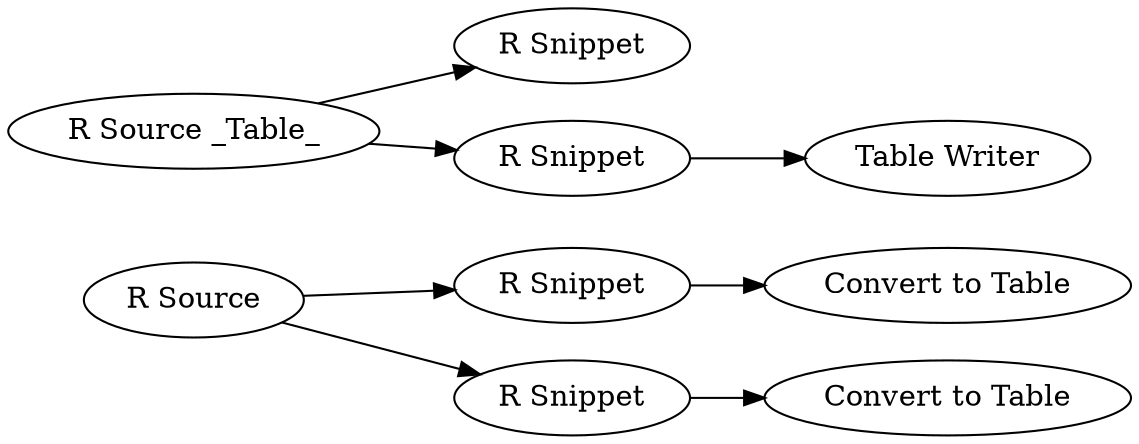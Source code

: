 digraph {
	11 -> 10
	3 -> 2
	3 -> 8
	7 -> 11
	7 -> 6
	6 -> 9
	8 -> 12
	7 [label="R Source"]
	9 [label="Convert to Table"]
	11 [label="R Snippet"]
	10 [label="Convert to Table"]
	6 [label="R Snippet"]
	8 [label="R Snippet"]
	3 [label="R Source _Table_"]
	2 [label="R Snippet"]
	12 [label="Table Writer"]
	rankdir=LR
}
